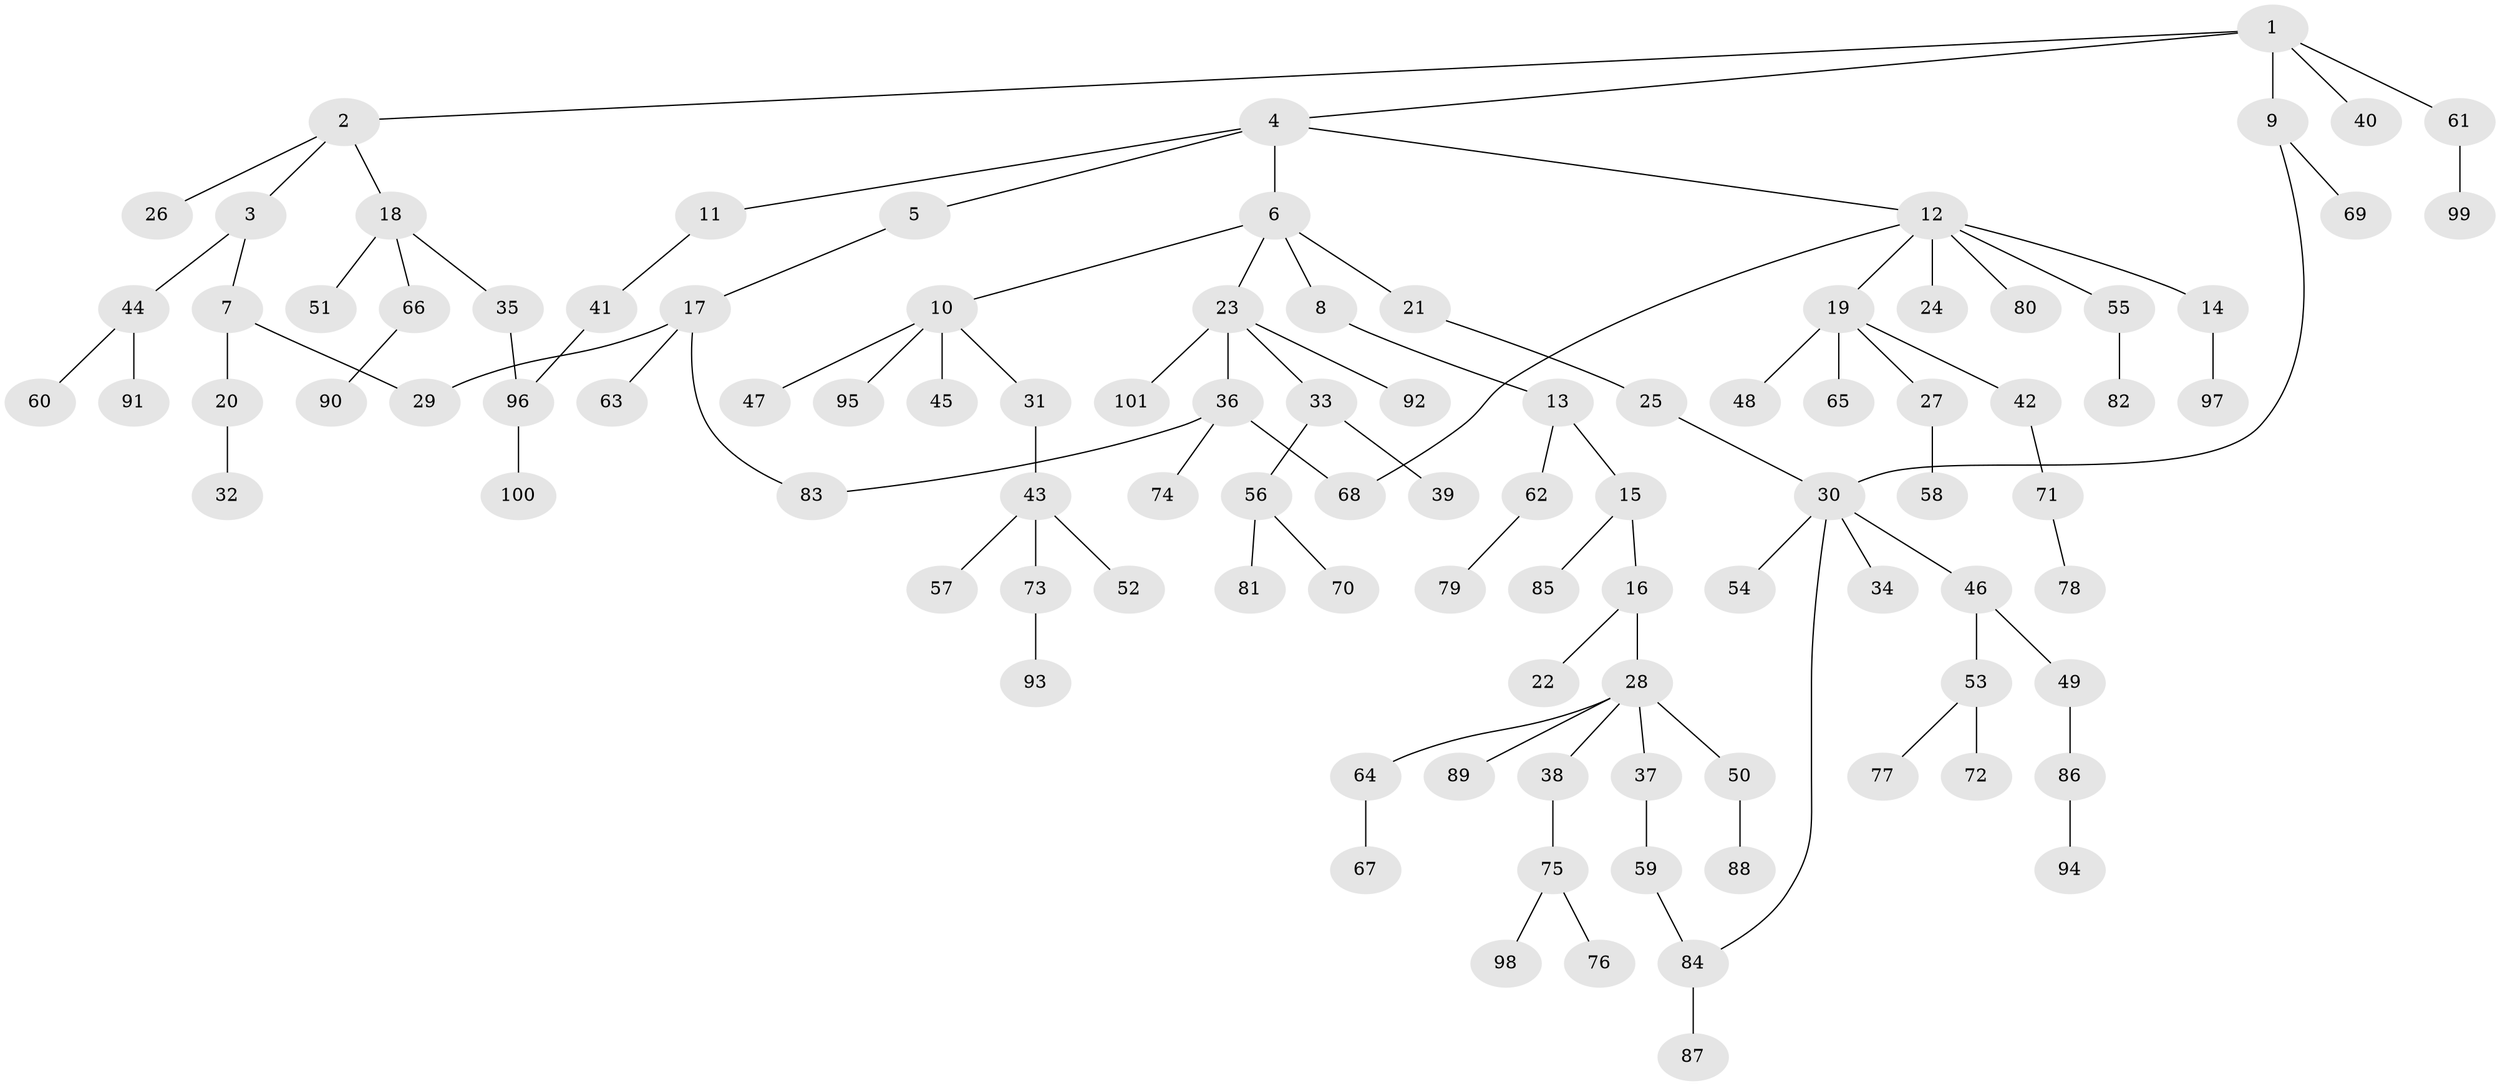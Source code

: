 // coarse degree distribution, {5: 0.0392156862745098, 3: 0.1568627450980392, 6: 0.0196078431372549, 2: 0.39215686274509803, 4: 0.0784313725490196, 1: 0.3137254901960784}
// Generated by graph-tools (version 1.1) at 2025/36/03/04/25 23:36:08]
// undirected, 101 vertices, 106 edges
graph export_dot {
  node [color=gray90,style=filled];
  1;
  2;
  3;
  4;
  5;
  6;
  7;
  8;
  9;
  10;
  11;
  12;
  13;
  14;
  15;
  16;
  17;
  18;
  19;
  20;
  21;
  22;
  23;
  24;
  25;
  26;
  27;
  28;
  29;
  30;
  31;
  32;
  33;
  34;
  35;
  36;
  37;
  38;
  39;
  40;
  41;
  42;
  43;
  44;
  45;
  46;
  47;
  48;
  49;
  50;
  51;
  52;
  53;
  54;
  55;
  56;
  57;
  58;
  59;
  60;
  61;
  62;
  63;
  64;
  65;
  66;
  67;
  68;
  69;
  70;
  71;
  72;
  73;
  74;
  75;
  76;
  77;
  78;
  79;
  80;
  81;
  82;
  83;
  84;
  85;
  86;
  87;
  88;
  89;
  90;
  91;
  92;
  93;
  94;
  95;
  96;
  97;
  98;
  99;
  100;
  101;
  1 -- 2;
  1 -- 4;
  1 -- 9;
  1 -- 40;
  1 -- 61;
  2 -- 3;
  2 -- 18;
  2 -- 26;
  3 -- 7;
  3 -- 44;
  4 -- 5;
  4 -- 6;
  4 -- 11;
  4 -- 12;
  5 -- 17;
  6 -- 8;
  6 -- 10;
  6 -- 21;
  6 -- 23;
  7 -- 20;
  7 -- 29;
  8 -- 13;
  9 -- 69;
  9 -- 30;
  10 -- 31;
  10 -- 45;
  10 -- 47;
  10 -- 95;
  11 -- 41;
  12 -- 14;
  12 -- 19;
  12 -- 24;
  12 -- 55;
  12 -- 68;
  12 -- 80;
  13 -- 15;
  13 -- 62;
  14 -- 97;
  15 -- 16;
  15 -- 85;
  16 -- 22;
  16 -- 28;
  17 -- 63;
  17 -- 83;
  17 -- 29;
  18 -- 35;
  18 -- 51;
  18 -- 66;
  19 -- 27;
  19 -- 42;
  19 -- 48;
  19 -- 65;
  20 -- 32;
  21 -- 25;
  23 -- 33;
  23 -- 36;
  23 -- 92;
  23 -- 101;
  25 -- 30;
  27 -- 58;
  28 -- 37;
  28 -- 38;
  28 -- 50;
  28 -- 64;
  28 -- 89;
  30 -- 34;
  30 -- 46;
  30 -- 54;
  30 -- 84;
  31 -- 43;
  33 -- 39;
  33 -- 56;
  35 -- 96;
  36 -- 74;
  36 -- 83;
  36 -- 68;
  37 -- 59;
  38 -- 75;
  41 -- 96;
  42 -- 71;
  43 -- 52;
  43 -- 57;
  43 -- 73;
  44 -- 60;
  44 -- 91;
  46 -- 49;
  46 -- 53;
  49 -- 86;
  50 -- 88;
  53 -- 72;
  53 -- 77;
  55 -- 82;
  56 -- 70;
  56 -- 81;
  59 -- 84;
  61 -- 99;
  62 -- 79;
  64 -- 67;
  66 -- 90;
  71 -- 78;
  73 -- 93;
  75 -- 76;
  75 -- 98;
  84 -- 87;
  86 -- 94;
  96 -- 100;
}
